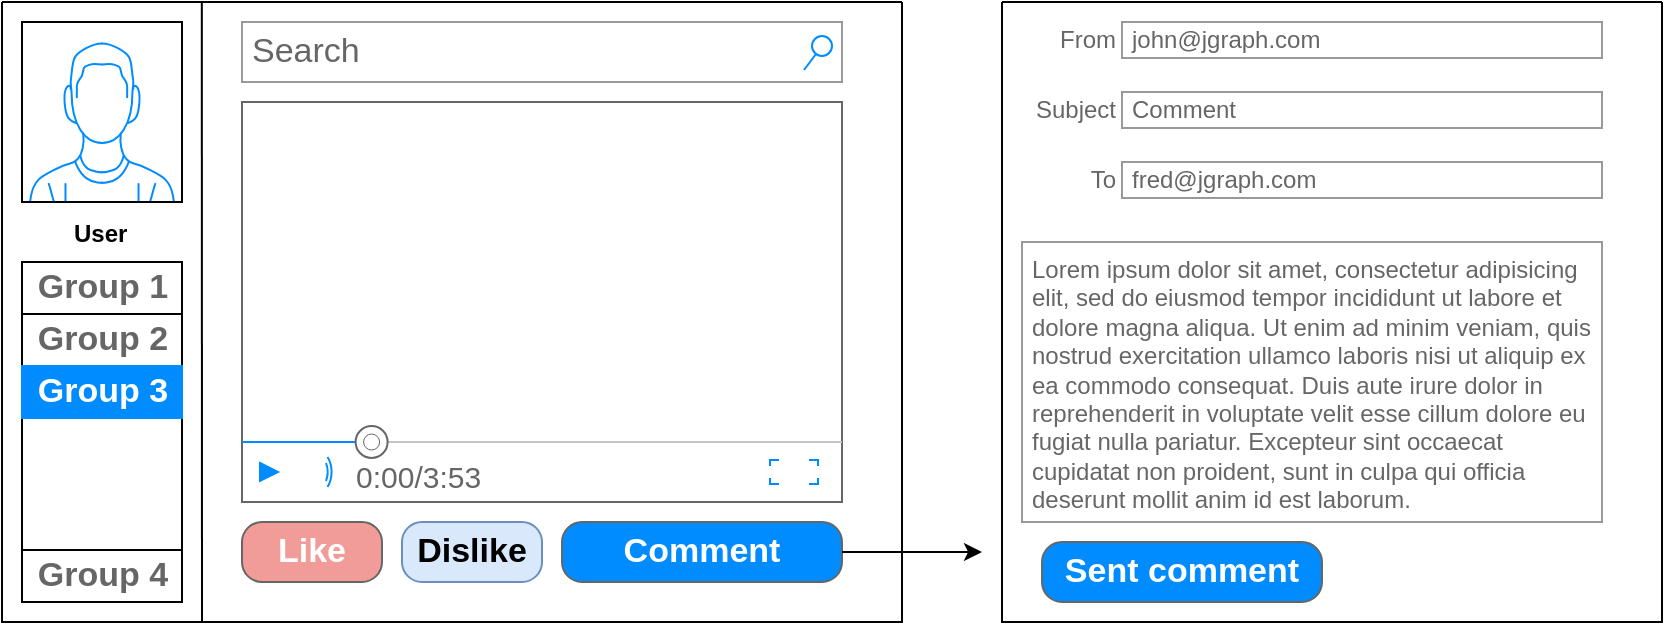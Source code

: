 <?xml version="1.0" encoding="UTF-8"?>
<mxfile version="20.3.6" type="device"><diagram name="Page-1" id="2cc2dc42-3aac-f2a9-1cec-7a8b7cbee084"><mxGraphModel dx="1038" dy="547" grid="1" gridSize="10" guides="1" tooltips="1" connect="1" arrows="1" fold="1" page="1" pageScale="1" pageWidth="1100" pageHeight="850" background="none" math="0" shadow="0"><root><mxCell id="0"/><mxCell id="1" parent="0"/><mxCell id="URRPLoBlVjIyxfyTcl6t-24" value="From" style="strokeWidth=1;shadow=0;dashed=0;align=center;html=1;shape=mxgraph.mockup.forms.anchor;align=right;spacingRight=2;fontColor=#666666;fillColor=#F19C99;" parent="1" vertex="1"><mxGeometry x="590" y="50" width="50" height="18" as="geometry"/></mxCell><mxCell id="URRPLoBlVjIyxfyTcl6t-25" value="john@jgraph.com" style="strokeWidth=1;shadow=0;dashed=0;align=center;html=1;shape=mxgraph.mockup.forms.rrect;fillColor=#ffffff;rSize=0;fontColor=#666666;align=left;spacingLeft=3;strokeColor=#999999;" parent="1" vertex="1"><mxGeometry x="640" y="50" width="240" height="18" as="geometry"/></mxCell><mxCell id="URRPLoBlVjIyxfyTcl6t-26" value="Subject" style="strokeWidth=1;shadow=0;dashed=0;align=center;html=1;shape=mxgraph.mockup.forms.anchor;align=right;spacingRight=2;fontColor=#666666;fillColor=#F19C99;" parent="1" vertex="1"><mxGeometry x="590" y="85" width="50" height="18" as="geometry"/></mxCell><mxCell id="URRPLoBlVjIyxfyTcl6t-27" value="Comment" style="strokeWidth=1;shadow=0;dashed=0;align=center;html=1;shape=mxgraph.mockup.forms.rrect;fillColor=#ffffff;rSize=0;fontColor=#666666;align=left;spacingLeft=3;strokeColor=#999999;" parent="1" vertex="1"><mxGeometry x="640" y="85" width="240" height="18" as="geometry"/></mxCell><mxCell id="URRPLoBlVjIyxfyTcl6t-28" value="To" style="strokeWidth=1;shadow=0;dashed=0;align=center;html=1;shape=mxgraph.mockup.forms.anchor;align=right;spacingRight=2;fontColor=#666666;fillColor=#F19C99;" parent="1" vertex="1"><mxGeometry x="590" y="120" width="50" height="18" as="geometry"/></mxCell><mxCell id="URRPLoBlVjIyxfyTcl6t-29" value="fred@jgraph.com" style="strokeWidth=1;shadow=0;dashed=0;align=center;html=1;shape=mxgraph.mockup.forms.rrect;fillColor=#ffffff;rSize=0;fontColor=#666666;align=left;spacingLeft=3;strokeColor=#999999;" parent="1" vertex="1"><mxGeometry x="640" y="120" width="240" height="18" as="geometry"/></mxCell><mxCell id="URRPLoBlVjIyxfyTcl6t-35" value="" style="swimlane;startSize=0;fillColor=#F19C99;" parent="1" vertex="1"><mxGeometry x="580" y="40" width="330" height="310" as="geometry"/></mxCell><mxCell id="URRPLoBlVjIyxfyTcl6t-34" value="Lorem ipsum dolor sit amet, consectetur adipisicing elit, sed do eiusmod tempor incididunt ut labore et dolore magna aliqua. Ut enim ad minim veniam, quis nostrud exercitation ullamco laboris nisi ut aliquip ex ea commodo consequat. Duis aute irure dolor in reprehenderit in voluptate velit esse cillum dolore eu fugiat nulla pariatur. Excepteur sint occaecat cupidatat non proident, sunt in culpa qui officia deserunt mollit anim id est laborum." style="strokeWidth=1;shadow=0;dashed=0;align=center;html=1;shape=mxgraph.mockup.forms.rrect;fillColor=#ffffff;rSize=0;fontColor=#666666;align=left;spacingLeft=3;strokeColor=#999999;verticalAlign=top;whiteSpace=wrap;" parent="URRPLoBlVjIyxfyTcl6t-35" vertex="1"><mxGeometry x="10" y="120" width="290" height="140" as="geometry"/></mxCell><mxCell id="URRPLoBlVjIyxfyTcl6t-38" value="Sent comment" style="strokeWidth=1;shadow=0;dashed=0;align=center;html=1;shape=mxgraph.mockup.buttons.button;strokeColor=#666666;fontColor=#ffffff;mainText=;buttonStyle=round;fontSize=17;fontStyle=1;fillColor=#008cff;whiteSpace=wrap;" parent="URRPLoBlVjIyxfyTcl6t-35" vertex="1"><mxGeometry x="20" y="270" width="140" height="30" as="geometry"/></mxCell><mxCell id="URRPLoBlVjIyxfyTcl6t-55" value="" style="swimlane;startSize=0;" parent="1" vertex="1"><mxGeometry x="80" y="40" width="450" height="310" as="geometry"/></mxCell><mxCell id="URRPLoBlVjIyxfyTcl6t-56" value="Like" style="strokeWidth=1;shadow=0;dashed=0;align=center;html=1;shape=mxgraph.mockup.buttons.button;strokeColor=#666666;fontColor=#ffffff;mainText=;buttonStyle=round;fontSize=17;fontStyle=1;fillColor=#F19C99;whiteSpace=wrap;" parent="URRPLoBlVjIyxfyTcl6t-55" vertex="1"><mxGeometry x="120" y="260" width="70" height="30" as="geometry"/></mxCell><mxCell id="URRPLoBlVjIyxfyTcl6t-57" value="Dislike" style="strokeWidth=1;shadow=0;dashed=0;align=center;html=1;shape=mxgraph.mockup.buttons.button;strokeColor=#6c8ebf;mainText=;buttonStyle=round;fontSize=17;fontStyle=1;fillColor=#dae8fc;whiteSpace=wrap;" parent="URRPLoBlVjIyxfyTcl6t-55" vertex="1"><mxGeometry x="200" y="260" width="70" height="30" as="geometry"/></mxCell><mxCell id="URRPLoBlVjIyxfyTcl6t-58" value="Comment" style="strokeWidth=1;shadow=0;dashed=0;align=center;html=1;shape=mxgraph.mockup.buttons.button;strokeColor=#666666;fontColor=#ffffff;mainText=;buttonStyle=round;fontSize=17;fontStyle=1;fillColor=#008cff;whiteSpace=wrap;" parent="URRPLoBlVjIyxfyTcl6t-55" vertex="1"><mxGeometry x="280" y="260" width="140" height="30" as="geometry"/></mxCell><mxCell id="URRPLoBlVjIyxfyTcl6t-59" value="" style="verticalLabelPosition=bottom;shadow=0;dashed=0;align=center;html=1;verticalAlign=top;strokeWidth=1;shape=mxgraph.mockup.containers.videoPlayer;strokeColor=#666666;strokeColor2=#008cff;strokeColor3=#c4c4c4;textColor=#666666;fillColor2=#008cff;barHeight=30;barPos=20;" parent="URRPLoBlVjIyxfyTcl6t-55" vertex="1"><mxGeometry x="120" y="50" width="300" height="200" as="geometry"/></mxCell><mxCell id="URRPLoBlVjIyxfyTcl6t-60" value="Search" style="strokeWidth=1;shadow=0;dashed=0;align=center;html=1;shape=mxgraph.mockup.forms.searchBox;strokeColor=#999999;mainText=;strokeColor2=#008cff;fontColor=#666666;fontSize=17;align=left;spacingLeft=3;" parent="URRPLoBlVjIyxfyTcl6t-55" vertex="1"><mxGeometry x="120" y="10" width="300" height="30" as="geometry"/></mxCell><mxCell id="URRPLoBlVjIyxfyTcl6t-61" value="" style="verticalLabelPosition=bottom;shadow=0;dashed=0;align=center;html=1;verticalAlign=top;strokeWidth=1;shape=mxgraph.mockup.containers.userMale;strokeColor2=#008cff;" parent="URRPLoBlVjIyxfyTcl6t-55" vertex="1"><mxGeometry x="10" y="10" width="80" height="90" as="geometry"/></mxCell><mxCell id="URRPLoBlVjIyxfyTcl6t-62" value="User" style="text;strokeColor=none;fillColor=none;align=left;verticalAlign=middle;spacingLeft=4;spacingRight=4;overflow=hidden;points=[[0,0.5],[1,0.5]];portConstraint=eastwest;rotatable=0;fontStyle=1" parent="URRPLoBlVjIyxfyTcl6t-55" vertex="1"><mxGeometry x="30" y="100" width="80" height="30" as="geometry"/></mxCell><mxCell id="URRPLoBlVjIyxfyTcl6t-63" value="" style="strokeWidth=1;shadow=0;dashed=0;align=center;html=1;shape=mxgraph.mockup.containers.rrect;rSize=0;" parent="URRPLoBlVjIyxfyTcl6t-55" vertex="1"><mxGeometry x="10" y="130" width="80" height="170" as="geometry"/></mxCell><mxCell id="URRPLoBlVjIyxfyTcl6t-64" value="Group 1" style="strokeColor=inherit;fillColor=inherit;gradientColor=inherit;strokeWidth=1;shadow=0;dashed=0;align=center;html=1;shape=mxgraph.mockup.containers.rrect;rSize=0;fontSize=17;fontColor=#666666;fontStyle=1;resizeWidth=1;" parent="URRPLoBlVjIyxfyTcl6t-63" vertex="1"><mxGeometry width="80" height="26" relative="1" as="geometry"/></mxCell><mxCell id="URRPLoBlVjIyxfyTcl6t-65" value="Group 2" style="strokeColor=inherit;fillColor=inherit;gradientColor=inherit;strokeWidth=1;shadow=0;dashed=0;align=center;html=1;shape=mxgraph.mockup.containers.rrect;rSize=0;fontSize=17;fontColor=#666666;fontStyle=1;resizeWidth=1;" parent="URRPLoBlVjIyxfyTcl6t-63" vertex="1"><mxGeometry width="80" height="26" relative="1" as="geometry"><mxPoint y="26" as="offset"/></mxGeometry></mxCell><mxCell id="URRPLoBlVjIyxfyTcl6t-66" value="Group 3" style="strokeWidth=1;shadow=0;dashed=0;align=center;html=1;shape=mxgraph.mockup.containers.rrect;rSize=0;fontSize=17;fontColor=#ffffff;fontStyle=1;fillColor=#008cff;strokeColor=#008cff;resizeWidth=1;" parent="URRPLoBlVjIyxfyTcl6t-63" vertex="1"><mxGeometry width="80" height="26" relative="1" as="geometry"><mxPoint y="52" as="offset"/></mxGeometry></mxCell><mxCell id="URRPLoBlVjIyxfyTcl6t-67" value="Group 4" style="strokeColor=inherit;fillColor=inherit;gradientColor=inherit;strokeWidth=1;shadow=0;dashed=0;align=center;html=1;shape=mxgraph.mockup.containers.rrect;rSize=0;fontSize=17;fontColor=#666666;fontStyle=1;resizeWidth=1;" parent="URRPLoBlVjIyxfyTcl6t-63" vertex="1"><mxGeometry y="1" width="80" height="26" relative="1" as="geometry"><mxPoint y="-26" as="offset"/></mxGeometry></mxCell><mxCell id="URRPLoBlVjIyxfyTcl6t-68" value="" style="endArrow=none;html=1;rounded=0;entryX=0.222;entryY=0;entryDx=0;entryDy=0;entryPerimeter=0;" parent="1" target="URRPLoBlVjIyxfyTcl6t-55" edge="1"><mxGeometry width="50" height="50" relative="1" as="geometry"><mxPoint x="180" y="350" as="sourcePoint"/><mxPoint x="190" y="210" as="targetPoint"/></mxGeometry></mxCell><mxCell id="7VI5sqJXxqt3JrzQj1ru-1" style="edgeStyle=orthogonalEdgeStyle;rounded=0;orthogonalLoop=1;jettySize=auto;html=1;" edge="1" parent="1" source="URRPLoBlVjIyxfyTcl6t-58"><mxGeometry relative="1" as="geometry"><mxPoint x="570" y="315" as="targetPoint"/></mxGeometry></mxCell></root></mxGraphModel></diagram></mxfile>